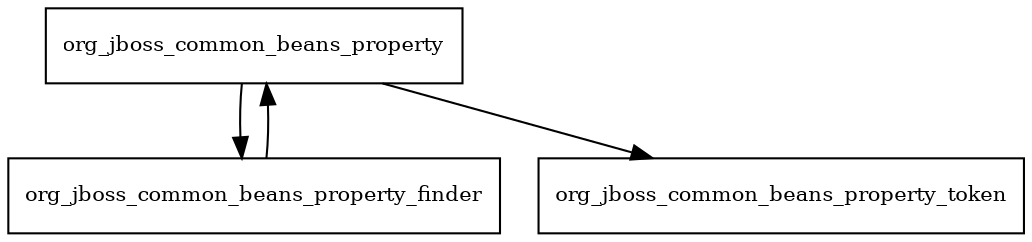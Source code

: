 digraph jboss_common_beans_1_1_0_Final_redhat_1_package_dependencies {
  node [shape = box, fontsize=10.0];
  org_jboss_common_beans_property -> org_jboss_common_beans_property_finder;
  org_jboss_common_beans_property -> org_jboss_common_beans_property_token;
  org_jboss_common_beans_property_finder -> org_jboss_common_beans_property;
}
